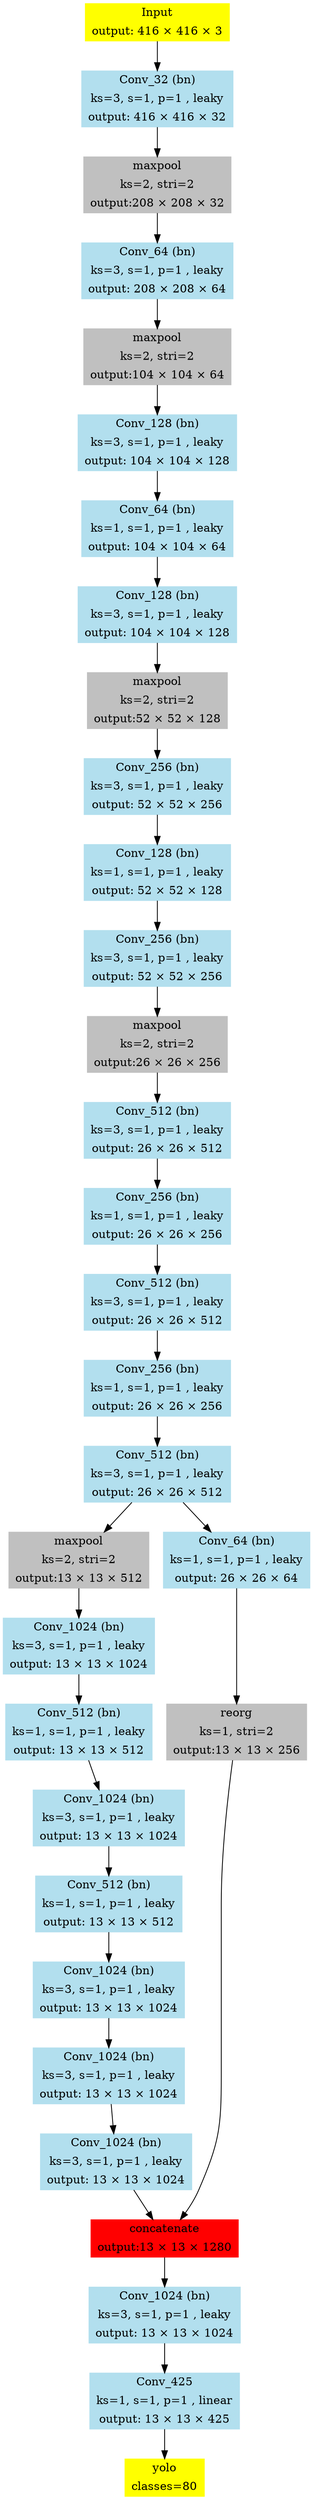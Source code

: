 digraph yolo {
	node [color=yellow shape=record style=filled]
	Input [label="{ Input |output: 416 × 416 × 3}"]
	node [color=lightblue2 shape=record style=filled]
	l_1 [label="{ Conv_32 (bn)|{ks=3, s=1, p=1 , leaky}| output: 416 × 416 × 32}"]
	node [color=grey shape=record style=filled]
	l_2 [label="{ maxpool|{ks=2, stri=2}|output:208 × 208 × 32}"]
	node [color=lightblue2 shape=record style=filled]
	l_3 [label="{ Conv_64 (bn)|{ks=3, s=1, p=1 , leaky}| output: 208 × 208 × 64}"]
	node [color=grey shape=record style=filled]
	l_4 [label="{ maxpool|{ks=2, stri=2}|output:104 × 104 × 64}"]
	node [color=lightblue2 shape=record style=filled]
	l_5 [label="{ Conv_128 (bn)|{ks=3, s=1, p=1 , leaky}| output: 104 × 104 × 128}"]
	node [color=lightblue2 shape=record style=filled]
	l_6 [label="{ Conv_64 (bn)|{ks=1, s=1, p=1 , leaky}| output: 104 × 104 × 64}"]
	node [color=lightblue2 shape=record style=filled]
	l_7 [label="{ Conv_128 (bn)|{ks=3, s=1, p=1 , leaky}| output: 104 × 104 × 128}"]
	node [color=grey shape=record style=filled]
	l_8 [label="{ maxpool|{ks=2, stri=2}|output:52 × 52 × 128}"]
	node [color=lightblue2 shape=record style=filled]
	l_9 [label="{ Conv_256 (bn)|{ks=3, s=1, p=1 , leaky}| output: 52 × 52 × 256}"]
	node [color=lightblue2 shape=record style=filled]
	l_10 [label="{ Conv_128 (bn)|{ks=1, s=1, p=1 , leaky}| output: 52 × 52 × 128}"]
	node [color=lightblue2 shape=record style=filled]
	l_11 [label="{ Conv_256 (bn)|{ks=3, s=1, p=1 , leaky}| output: 52 × 52 × 256}"]
	node [color=grey shape=record style=filled]
	l_12 [label="{ maxpool|{ks=2, stri=2}|output:26 × 26 × 256}"]
	node [color=lightblue2 shape=record style=filled]
	l_13 [label="{ Conv_512 (bn)|{ks=3, s=1, p=1 , leaky}| output: 26 × 26 × 512}"]
	node [color=lightblue2 shape=record style=filled]
	l_14 [label="{ Conv_256 (bn)|{ks=1, s=1, p=1 , leaky}| output: 26 × 26 × 256}"]
	node [color=lightblue2 shape=record style=filled]
	l_15 [label="{ Conv_512 (bn)|{ks=3, s=1, p=1 , leaky}| output: 26 × 26 × 512}"]
	node [color=lightblue2 shape=record style=filled]
	l_16 [label="{ Conv_256 (bn)|{ks=1, s=1, p=1 , leaky}| output: 26 × 26 × 256}"]
	node [color=lightblue2 shape=record style=filled]
	l_17 [label="{ Conv_512 (bn)|{ks=3, s=1, p=1 , leaky}| output: 26 × 26 × 512}"]
	node [color=grey shape=record style=filled]
	l_18 [label="{ maxpool|{ks=2, stri=2}|output:13 × 13 × 512}"]
	node [color=lightblue2 shape=record style=filled]
	l_19 [label="{ Conv_1024 (bn)|{ks=3, s=1, p=1 , leaky}| output: 13 × 13 × 1024}"]
	node [color=lightblue2 shape=record style=filled]
	l_20 [label="{ Conv_512 (bn)|{ks=1, s=1, p=1 , leaky}| output: 13 × 13 × 512}"]
	node [color=lightblue2 shape=record style=filled]
	l_21 [label="{ Conv_1024 (bn)|{ks=3, s=1, p=1 , leaky}| output: 13 × 13 × 1024}"]
	node [color=lightblue2 shape=record style=filled]
	l_22 [label="{ Conv_512 (bn)|{ks=1, s=1, p=1 , leaky}| output: 13 × 13 × 512}"]
	node [color=lightblue2 shape=record style=filled]
	l_23 [label="{ Conv_1024 (bn)|{ks=3, s=1, p=1 , leaky}| output: 13 × 13 × 1024}"]
	node [color=lightblue2 shape=record style=filled]
	l_24 [label="{ Conv_1024 (bn)|{ks=3, s=1, p=1 , leaky}| output: 13 × 13 × 1024}"]
	node [color=lightblue2 shape=record style=filled]
	l_25 [label="{ Conv_1024 (bn)|{ks=3, s=1, p=1 , leaky}| output: 13 × 13 × 1024}"]
	node [color=lightblue2 shape=record style=filled]
	l_27 [label="{ Conv_64 (bn)|{ks=1, s=1, p=1 , leaky}| output: 26 × 26 × 64}"]
	node [color=grey shape=record style=filled]
	l_28 [label="{ reorg|{ks=1, stri=2}|output:13 × 13 × 256}"]
	node [color=red shape=record style=filled]
	l_29 [label="{ concatenate|output:13 × 13 × 1280}"]
	node [color=lightblue2 shape=record style=filled]
	l_30 [label="{ Conv_1024 (bn)|{ks=3, s=1, p=1 , leaky}| output: 13 × 13 × 1024}"]
	node [color=lightblue2 shape=record style=filled]
	l_31 [label="{ Conv_425 |{ks=1, s=1, p=1 , linear}| output: 13 × 13 × 425}"]
	node [color=yellow shape=record style=filled]
	l_32 [label="{yolo|classes=80}"]
	Input -> l_1
	l_1 -> l_2
	l_2 -> l_3
	l_3 -> l_4
	l_4 -> l_5
	l_5 -> l_6
	l_6 -> l_7
	l_7 -> l_8
	l_8 -> l_9
	l_9 -> l_10
	l_10 -> l_11
	l_11 -> l_12
	l_12 -> l_13
	l_13 -> l_14
	l_14 -> l_15
	l_15 -> l_16
	l_16 -> l_17
	l_17 -> l_18
	l_18 -> l_19
	l_19 -> l_20
	l_20 -> l_21
	l_21 -> l_22
	l_22 -> l_23
	l_23 -> l_24
	l_24 -> l_25
	l_17 -> l_27
	l_27 -> l_28
	l_28 -> l_29
	l_25 -> l_29
	l_29 -> l_30
	l_30 -> l_31
	l_31 -> l_32
}
